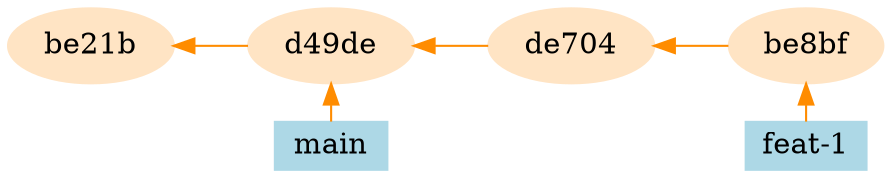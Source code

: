 graph G {
bgcolor=transparent;
rankdir=LR;
node [fontsize="14.0", style=filled];
edge [arrowtail=normal, color=darkorange, dir=back];
be8bf [color=bisque];
de704 -- be8bf;
subgraph  {
rank=same;
"feat-1" [color=lightblue, height=0.2, shape=box];
be8bf -- "feat-1";
}

d49de [color=bisque];
be21b -- d49de;
subgraph  {
rank=same;
main [color=lightblue, height=0.2, shape=box];
d49de -- main;
}

de704 [color=bisque];
d49de -- de704;
be21b [color=bisque];
}
